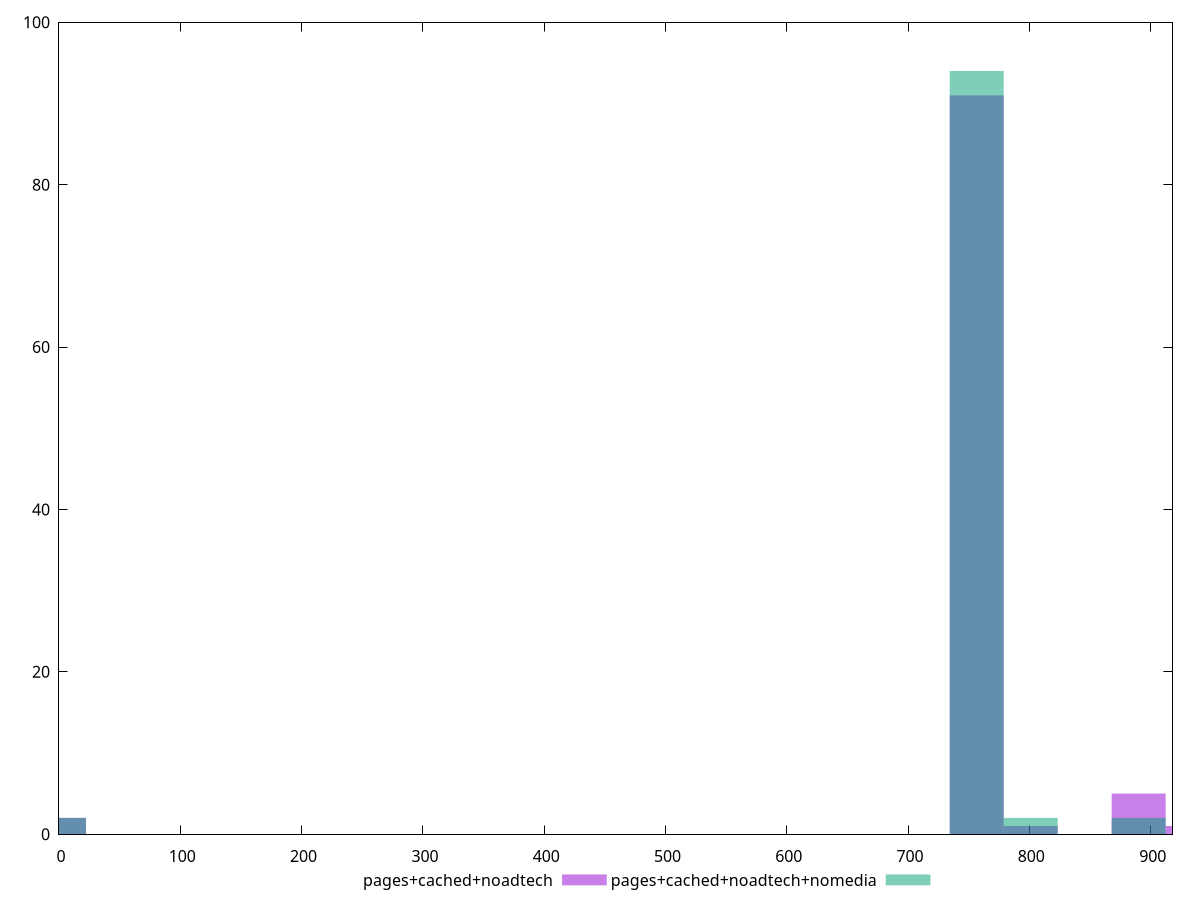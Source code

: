 reset

$pagesCachedNoadtech <<EOF
0 2
756.5791343316118 91
801.0837892922949 1
890.0930992136609 5
934.597754174344 1
EOF

$pagesCachedNoadtechNomedia <<EOF
0 2
756.5791343316118 94
801.0837892922949 2
890.0930992136609 2
EOF

set key outside below
set boxwidth 44.50465496068305
set xrange [0:918]
set yrange [0:100]
set trange [0:100]
set style fill transparent solid 0.5 noborder
set terminal svg size 640, 500 enhanced background rgb 'white'
set output "report_00017_2021-02-10T15-08-03.406Z/uses-rel-preload/comparison/histogram/2_vs_3.svg"

plot $pagesCachedNoadtech title "pages+cached+noadtech" with boxes, \
     $pagesCachedNoadtechNomedia title "pages+cached+noadtech+nomedia" with boxes

reset
